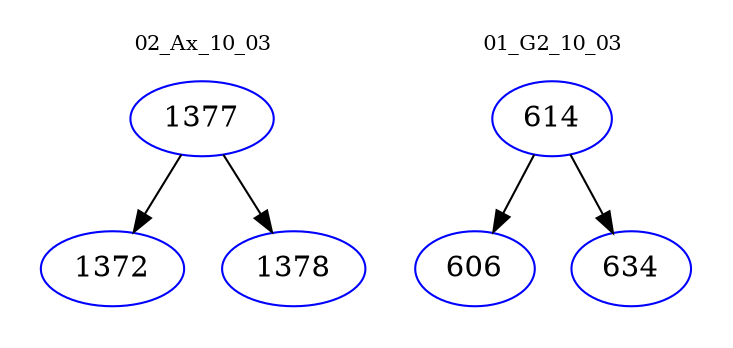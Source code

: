 digraph{
subgraph cluster_0 {
color = white
label = "02_Ax_10_03";
fontsize=10;
T0_1377 [label="1377", color="blue"]
T0_1377 -> T0_1372 [color="black"]
T0_1372 [label="1372", color="blue"]
T0_1377 -> T0_1378 [color="black"]
T0_1378 [label="1378", color="blue"]
}
subgraph cluster_1 {
color = white
label = "01_G2_10_03";
fontsize=10;
T1_614 [label="614", color="blue"]
T1_614 -> T1_606 [color="black"]
T1_606 [label="606", color="blue"]
T1_614 -> T1_634 [color="black"]
T1_634 [label="634", color="blue"]
}
}
